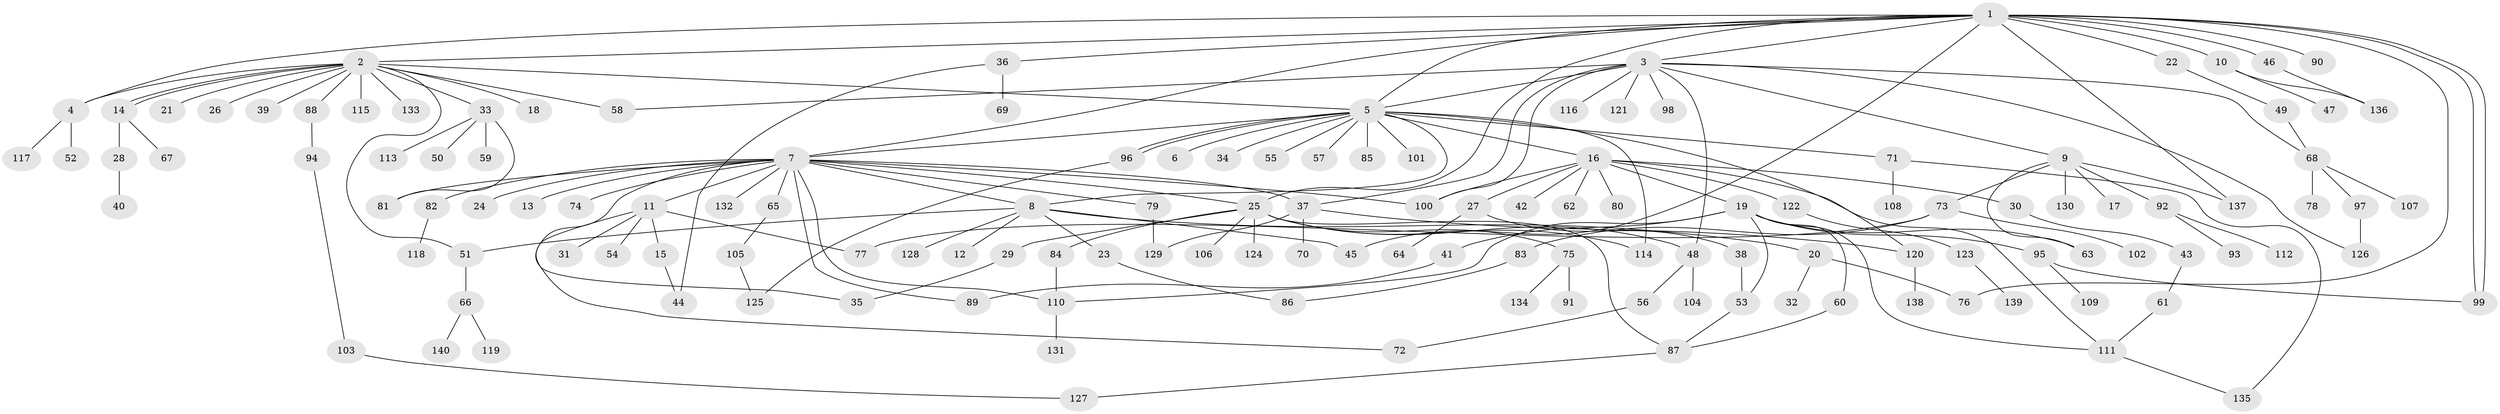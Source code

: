 // coarse degree distribution, {13: 0.02, 10: 0.01, 3: 0.1, 15: 0.01, 16: 0.01, 7: 0.01, 6: 0.01, 2: 0.36, 5: 0.02, 1: 0.38, 9: 0.02, 8: 0.01, 4: 0.04}
// Generated by graph-tools (version 1.1) at 2025/50/03/04/25 22:50:15]
// undirected, 140 vertices, 182 edges
graph export_dot {
  node [color=gray90,style=filled];
  1;
  2;
  3;
  4;
  5;
  6;
  7;
  8;
  9;
  10;
  11;
  12;
  13;
  14;
  15;
  16;
  17;
  18;
  19;
  20;
  21;
  22;
  23;
  24;
  25;
  26;
  27;
  28;
  29;
  30;
  31;
  32;
  33;
  34;
  35;
  36;
  37;
  38;
  39;
  40;
  41;
  42;
  43;
  44;
  45;
  46;
  47;
  48;
  49;
  50;
  51;
  52;
  53;
  54;
  55;
  56;
  57;
  58;
  59;
  60;
  61;
  62;
  63;
  64;
  65;
  66;
  67;
  68;
  69;
  70;
  71;
  72;
  73;
  74;
  75;
  76;
  77;
  78;
  79;
  80;
  81;
  82;
  83;
  84;
  85;
  86;
  87;
  88;
  89;
  90;
  91;
  92;
  93;
  94;
  95;
  96;
  97;
  98;
  99;
  100;
  101;
  102;
  103;
  104;
  105;
  106;
  107;
  108;
  109;
  110;
  111;
  112;
  113;
  114;
  115;
  116;
  117;
  118;
  119;
  120;
  121;
  122;
  123;
  124;
  125;
  126;
  127;
  128;
  129;
  130;
  131;
  132;
  133;
  134;
  135;
  136;
  137;
  138;
  139;
  140;
  1 -- 2;
  1 -- 3;
  1 -- 4;
  1 -- 5;
  1 -- 7;
  1 -- 10;
  1 -- 22;
  1 -- 25;
  1 -- 36;
  1 -- 45;
  1 -- 46;
  1 -- 76;
  1 -- 90;
  1 -- 99;
  1 -- 99;
  1 -- 137;
  2 -- 4;
  2 -- 5;
  2 -- 14;
  2 -- 14;
  2 -- 18;
  2 -- 21;
  2 -- 26;
  2 -- 33;
  2 -- 39;
  2 -- 51;
  2 -- 58;
  2 -- 88;
  2 -- 115;
  2 -- 133;
  3 -- 5;
  3 -- 9;
  3 -- 37;
  3 -- 48;
  3 -- 58;
  3 -- 68;
  3 -- 98;
  3 -- 100;
  3 -- 116;
  3 -- 121;
  3 -- 126;
  4 -- 52;
  4 -- 117;
  5 -- 6;
  5 -- 7;
  5 -- 8;
  5 -- 16;
  5 -- 34;
  5 -- 55;
  5 -- 57;
  5 -- 71;
  5 -- 85;
  5 -- 96;
  5 -- 96;
  5 -- 101;
  5 -- 114;
  5 -- 120;
  7 -- 8;
  7 -- 11;
  7 -- 13;
  7 -- 24;
  7 -- 25;
  7 -- 35;
  7 -- 37;
  7 -- 65;
  7 -- 74;
  7 -- 79;
  7 -- 81;
  7 -- 82;
  7 -- 89;
  7 -- 100;
  7 -- 110;
  7 -- 132;
  8 -- 12;
  8 -- 20;
  8 -- 23;
  8 -- 45;
  8 -- 51;
  8 -- 128;
  9 -- 17;
  9 -- 63;
  9 -- 73;
  9 -- 92;
  9 -- 130;
  9 -- 137;
  10 -- 47;
  10 -- 136;
  11 -- 15;
  11 -- 31;
  11 -- 54;
  11 -- 72;
  11 -- 77;
  14 -- 28;
  14 -- 67;
  15 -- 44;
  16 -- 19;
  16 -- 27;
  16 -- 30;
  16 -- 42;
  16 -- 62;
  16 -- 80;
  16 -- 100;
  16 -- 111;
  16 -- 122;
  19 -- 41;
  19 -- 53;
  19 -- 60;
  19 -- 63;
  19 -- 95;
  19 -- 110;
  19 -- 111;
  20 -- 32;
  20 -- 76;
  22 -- 49;
  23 -- 86;
  25 -- 29;
  25 -- 48;
  25 -- 75;
  25 -- 84;
  25 -- 87;
  25 -- 106;
  25 -- 114;
  25 -- 124;
  27 -- 38;
  27 -- 64;
  28 -- 40;
  29 -- 35;
  30 -- 43;
  33 -- 50;
  33 -- 59;
  33 -- 81;
  33 -- 113;
  36 -- 44;
  36 -- 69;
  37 -- 70;
  37 -- 120;
  37 -- 129;
  38 -- 53;
  41 -- 89;
  43 -- 61;
  46 -- 136;
  48 -- 56;
  48 -- 104;
  49 -- 68;
  51 -- 66;
  53 -- 87;
  56 -- 72;
  60 -- 87;
  61 -- 111;
  65 -- 105;
  66 -- 119;
  66 -- 140;
  68 -- 78;
  68 -- 97;
  68 -- 107;
  71 -- 108;
  71 -- 135;
  73 -- 77;
  73 -- 83;
  73 -- 102;
  75 -- 91;
  75 -- 134;
  79 -- 129;
  82 -- 118;
  83 -- 86;
  84 -- 110;
  87 -- 127;
  88 -- 94;
  92 -- 93;
  92 -- 112;
  94 -- 103;
  95 -- 99;
  95 -- 109;
  96 -- 125;
  97 -- 126;
  103 -- 127;
  105 -- 125;
  110 -- 131;
  111 -- 135;
  120 -- 138;
  122 -- 123;
  123 -- 139;
}
